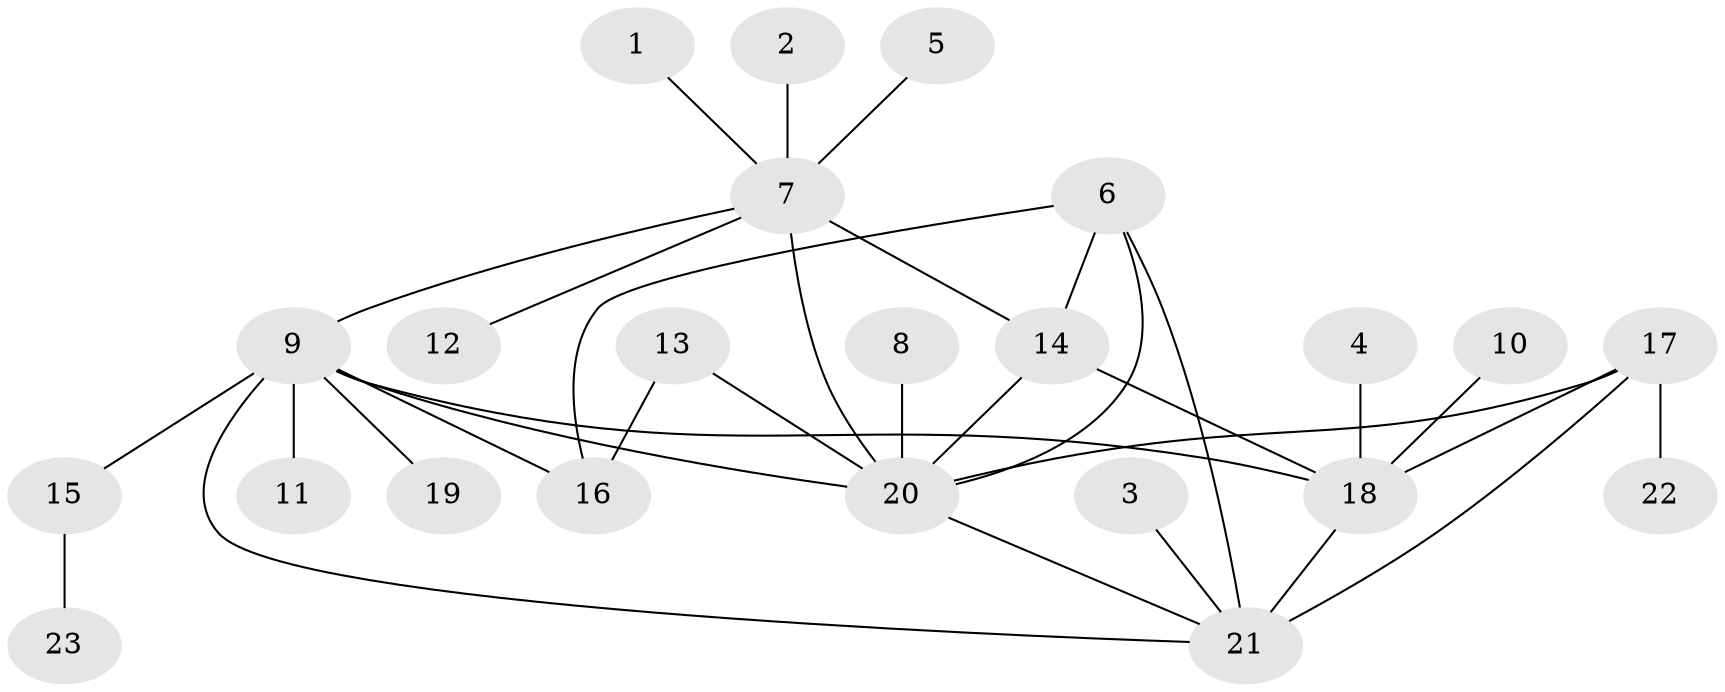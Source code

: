 // original degree distribution, {4: 0.07246376811594203, 6: 0.028985507246376812, 10: 0.014492753623188406, 2: 0.18840579710144928, 7: 0.043478260869565216, 5: 0.043478260869565216, 9: 0.014492753623188406, 3: 0.043478260869565216, 11: 0.014492753623188406, 1: 0.5362318840579711}
// Generated by graph-tools (version 1.1) at 2025/37/03/04/25 23:37:31]
// undirected, 23 vertices, 33 edges
graph export_dot {
  node [color=gray90,style=filled];
  1;
  2;
  3;
  4;
  5;
  6;
  7;
  8;
  9;
  10;
  11;
  12;
  13;
  14;
  15;
  16;
  17;
  18;
  19;
  20;
  21;
  22;
  23;
  1 -- 7 [weight=1.0];
  2 -- 7 [weight=1.0];
  3 -- 21 [weight=1.0];
  4 -- 18 [weight=1.0];
  5 -- 7 [weight=1.0];
  6 -- 14 [weight=1.0];
  6 -- 16 [weight=2.0];
  6 -- 20 [weight=1.0];
  6 -- 21 [weight=2.0];
  7 -- 9 [weight=1.0];
  7 -- 12 [weight=1.0];
  7 -- 14 [weight=1.0];
  7 -- 20 [weight=2.0];
  8 -- 20 [weight=1.0];
  9 -- 11 [weight=1.0];
  9 -- 15 [weight=1.0];
  9 -- 16 [weight=1.0];
  9 -- 18 [weight=1.0];
  9 -- 19 [weight=1.0];
  9 -- 20 [weight=1.0];
  9 -- 21 [weight=1.0];
  10 -- 18 [weight=1.0];
  13 -- 16 [weight=1.0];
  13 -- 20 [weight=1.0];
  14 -- 18 [weight=2.0];
  14 -- 20 [weight=1.0];
  15 -- 23 [weight=1.0];
  17 -- 18 [weight=1.0];
  17 -- 20 [weight=1.0];
  17 -- 21 [weight=2.0];
  17 -- 22 [weight=1.0];
  18 -- 21 [weight=1.0];
  20 -- 21 [weight=1.0];
}
